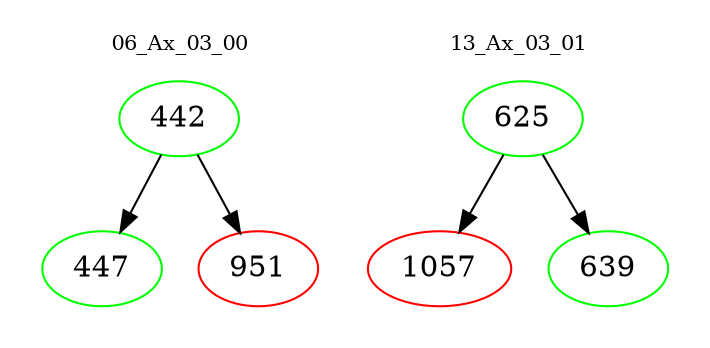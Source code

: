 digraph{
subgraph cluster_0 {
color = white
label = "06_Ax_03_00";
fontsize=10;
T0_442 [label="442", color="green"]
T0_442 -> T0_447 [color="black"]
T0_447 [label="447", color="green"]
T0_442 -> T0_951 [color="black"]
T0_951 [label="951", color="red"]
}
subgraph cluster_1 {
color = white
label = "13_Ax_03_01";
fontsize=10;
T1_625 [label="625", color="green"]
T1_625 -> T1_1057 [color="black"]
T1_1057 [label="1057", color="red"]
T1_625 -> T1_639 [color="black"]
T1_639 [label="639", color="green"]
}
}
